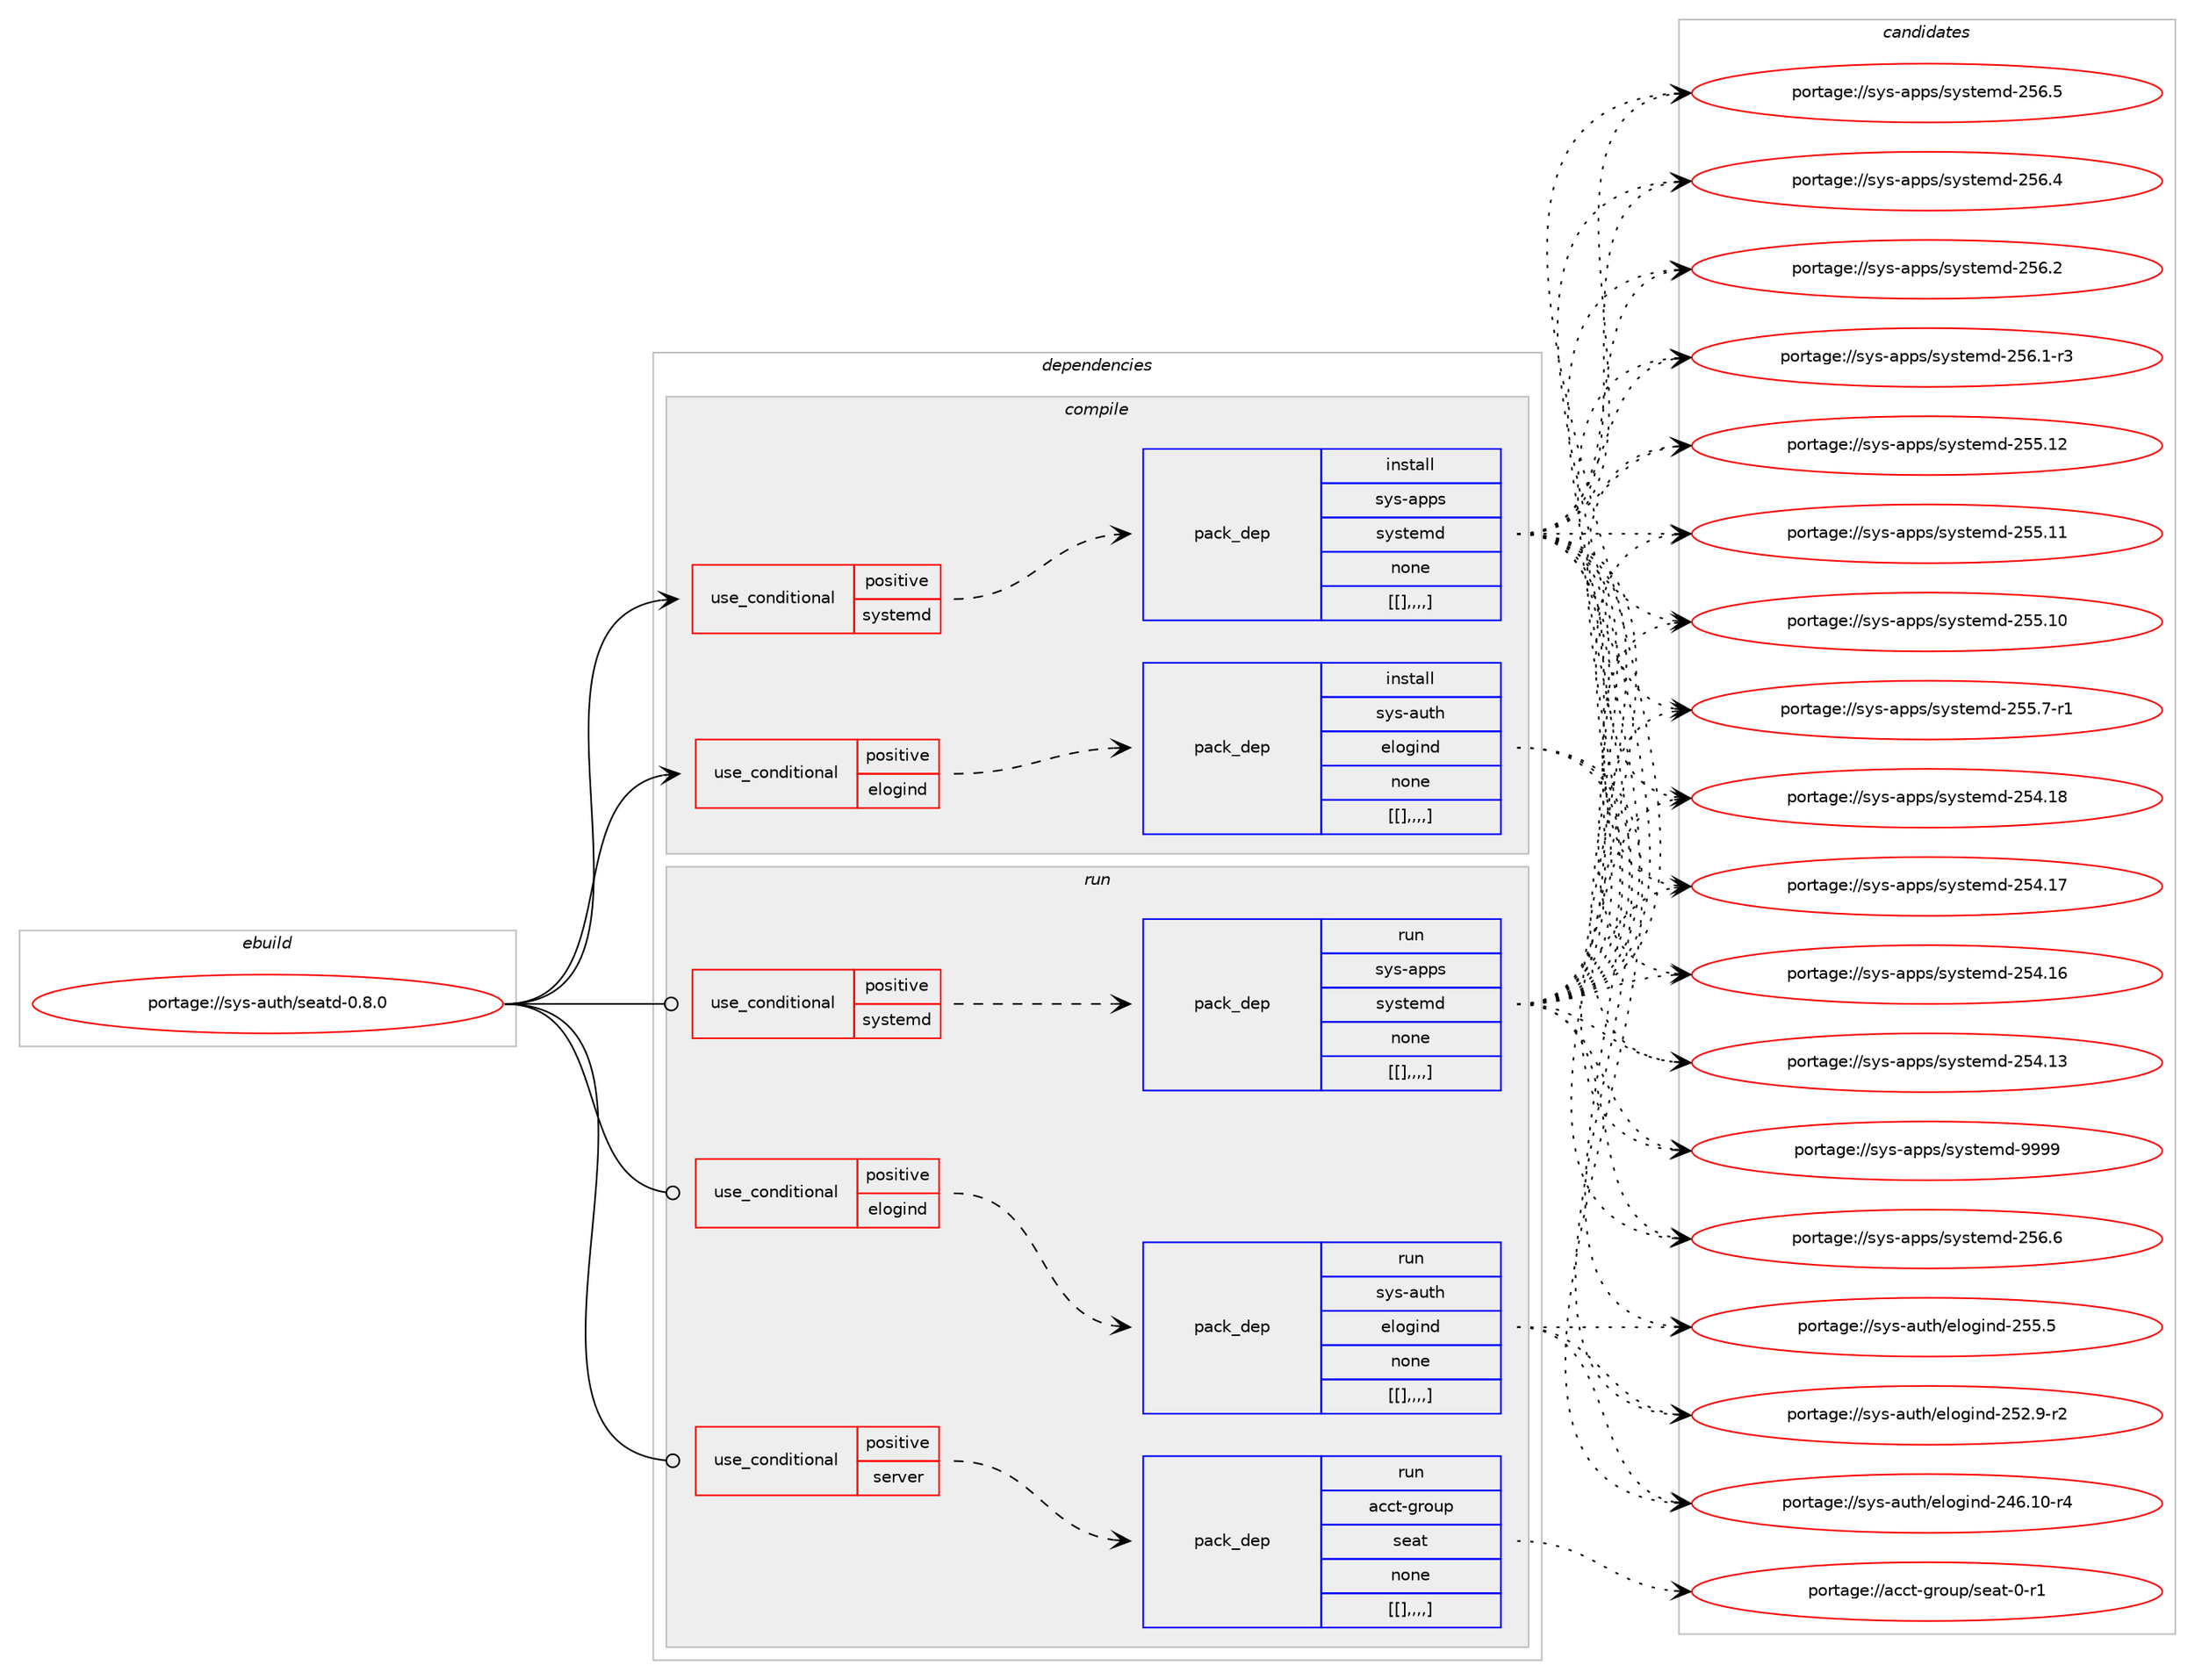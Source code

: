 digraph prolog {

# *************
# Graph options
# *************

newrank=true;
concentrate=true;
compound=true;
graph [rankdir=LR,fontname=Helvetica,fontsize=10,ranksep=1.5];#, ranksep=2.5, nodesep=0.2];
edge  [arrowhead=vee];
node  [fontname=Helvetica,fontsize=10];

# **********
# The ebuild
# **********

subgraph cluster_leftcol {
color=gray;
label=<<i>ebuild</i>>;
id [label="portage://sys-auth/seatd-0.8.0", color=red, width=4, href="../sys-auth/seatd-0.8.0.svg"];
}

# ****************
# The dependencies
# ****************

subgraph cluster_midcol {
color=gray;
label=<<i>dependencies</i>>;
subgraph cluster_compile {
fillcolor="#eeeeee";
style=filled;
label=<<i>compile</i>>;
subgraph cond117686 {
dependency438831 [label=<<TABLE BORDER="0" CELLBORDER="1" CELLSPACING="0" CELLPADDING="4"><TR><TD ROWSPAN="3" CELLPADDING="10">use_conditional</TD></TR><TR><TD>positive</TD></TR><TR><TD>elogind</TD></TR></TABLE>>, shape=none, color=red];
subgraph pack318192 {
dependency438832 [label=<<TABLE BORDER="0" CELLBORDER="1" CELLSPACING="0" CELLPADDING="4" WIDTH="220"><TR><TD ROWSPAN="6" CELLPADDING="30">pack_dep</TD></TR><TR><TD WIDTH="110">install</TD></TR><TR><TD>sys-auth</TD></TR><TR><TD>elogind</TD></TR><TR><TD>none</TD></TR><TR><TD>[[],,,,]</TD></TR></TABLE>>, shape=none, color=blue];
}
dependency438831:e -> dependency438832:w [weight=20,style="dashed",arrowhead="vee"];
}
id:e -> dependency438831:w [weight=20,style="solid",arrowhead="vee"];
subgraph cond117687 {
dependency438833 [label=<<TABLE BORDER="0" CELLBORDER="1" CELLSPACING="0" CELLPADDING="4"><TR><TD ROWSPAN="3" CELLPADDING="10">use_conditional</TD></TR><TR><TD>positive</TD></TR><TR><TD>systemd</TD></TR></TABLE>>, shape=none, color=red];
subgraph pack318193 {
dependency438834 [label=<<TABLE BORDER="0" CELLBORDER="1" CELLSPACING="0" CELLPADDING="4" WIDTH="220"><TR><TD ROWSPAN="6" CELLPADDING="30">pack_dep</TD></TR><TR><TD WIDTH="110">install</TD></TR><TR><TD>sys-apps</TD></TR><TR><TD>systemd</TD></TR><TR><TD>none</TD></TR><TR><TD>[[],,,,]</TD></TR></TABLE>>, shape=none, color=blue];
}
dependency438833:e -> dependency438834:w [weight=20,style="dashed",arrowhead="vee"];
}
id:e -> dependency438833:w [weight=20,style="solid",arrowhead="vee"];
}
subgraph cluster_compileandrun {
fillcolor="#eeeeee";
style=filled;
label=<<i>compile and run</i>>;
}
subgraph cluster_run {
fillcolor="#eeeeee";
style=filled;
label=<<i>run</i>>;
subgraph cond117688 {
dependency438835 [label=<<TABLE BORDER="0" CELLBORDER="1" CELLSPACING="0" CELLPADDING="4"><TR><TD ROWSPAN="3" CELLPADDING="10">use_conditional</TD></TR><TR><TD>positive</TD></TR><TR><TD>elogind</TD></TR></TABLE>>, shape=none, color=red];
subgraph pack318194 {
dependency438836 [label=<<TABLE BORDER="0" CELLBORDER="1" CELLSPACING="0" CELLPADDING="4" WIDTH="220"><TR><TD ROWSPAN="6" CELLPADDING="30">pack_dep</TD></TR><TR><TD WIDTH="110">run</TD></TR><TR><TD>sys-auth</TD></TR><TR><TD>elogind</TD></TR><TR><TD>none</TD></TR><TR><TD>[[],,,,]</TD></TR></TABLE>>, shape=none, color=blue];
}
dependency438835:e -> dependency438836:w [weight=20,style="dashed",arrowhead="vee"];
}
id:e -> dependency438835:w [weight=20,style="solid",arrowhead="odot"];
subgraph cond117689 {
dependency438837 [label=<<TABLE BORDER="0" CELLBORDER="1" CELLSPACING="0" CELLPADDING="4"><TR><TD ROWSPAN="3" CELLPADDING="10">use_conditional</TD></TR><TR><TD>positive</TD></TR><TR><TD>server</TD></TR></TABLE>>, shape=none, color=red];
subgraph pack318195 {
dependency438838 [label=<<TABLE BORDER="0" CELLBORDER="1" CELLSPACING="0" CELLPADDING="4" WIDTH="220"><TR><TD ROWSPAN="6" CELLPADDING="30">pack_dep</TD></TR><TR><TD WIDTH="110">run</TD></TR><TR><TD>acct-group</TD></TR><TR><TD>seat</TD></TR><TR><TD>none</TD></TR><TR><TD>[[],,,,]</TD></TR></TABLE>>, shape=none, color=blue];
}
dependency438837:e -> dependency438838:w [weight=20,style="dashed",arrowhead="vee"];
}
id:e -> dependency438837:w [weight=20,style="solid",arrowhead="odot"];
subgraph cond117690 {
dependency438839 [label=<<TABLE BORDER="0" CELLBORDER="1" CELLSPACING="0" CELLPADDING="4"><TR><TD ROWSPAN="3" CELLPADDING="10">use_conditional</TD></TR><TR><TD>positive</TD></TR><TR><TD>systemd</TD></TR></TABLE>>, shape=none, color=red];
subgraph pack318196 {
dependency438840 [label=<<TABLE BORDER="0" CELLBORDER="1" CELLSPACING="0" CELLPADDING="4" WIDTH="220"><TR><TD ROWSPAN="6" CELLPADDING="30">pack_dep</TD></TR><TR><TD WIDTH="110">run</TD></TR><TR><TD>sys-apps</TD></TR><TR><TD>systemd</TD></TR><TR><TD>none</TD></TR><TR><TD>[[],,,,]</TD></TR></TABLE>>, shape=none, color=blue];
}
dependency438839:e -> dependency438840:w [weight=20,style="dashed",arrowhead="vee"];
}
id:e -> dependency438839:w [weight=20,style="solid",arrowhead="odot"];
}
}

# **************
# The candidates
# **************

subgraph cluster_choices {
rank=same;
color=gray;
label=<<i>candidates</i>>;

subgraph choice318192 {
color=black;
nodesep=1;
choice115121115459711711610447101108111103105110100455053534653 [label="portage://sys-auth/elogind-255.5", color=red, width=4,href="../sys-auth/elogind-255.5.svg"];
choice1151211154597117116104471011081111031051101004550535046574511450 [label="portage://sys-auth/elogind-252.9-r2", color=red, width=4,href="../sys-auth/elogind-252.9-r2.svg"];
choice115121115459711711610447101108111103105110100455052544649484511452 [label="portage://sys-auth/elogind-246.10-r4", color=red, width=4,href="../sys-auth/elogind-246.10-r4.svg"];
dependency438832:e -> choice115121115459711711610447101108111103105110100455053534653:w [style=dotted,weight="100"];
dependency438832:e -> choice1151211154597117116104471011081111031051101004550535046574511450:w [style=dotted,weight="100"];
dependency438832:e -> choice115121115459711711610447101108111103105110100455052544649484511452:w [style=dotted,weight="100"];
}
subgraph choice318193 {
color=black;
nodesep=1;
choice1151211154597112112115471151211151161011091004557575757 [label="portage://sys-apps/systemd-9999", color=red, width=4,href="../sys-apps/systemd-9999.svg"];
choice115121115459711211211547115121115116101109100455053544654 [label="portage://sys-apps/systemd-256.6", color=red, width=4,href="../sys-apps/systemd-256.6.svg"];
choice115121115459711211211547115121115116101109100455053544653 [label="portage://sys-apps/systemd-256.5", color=red, width=4,href="../sys-apps/systemd-256.5.svg"];
choice115121115459711211211547115121115116101109100455053544652 [label="portage://sys-apps/systemd-256.4", color=red, width=4,href="../sys-apps/systemd-256.4.svg"];
choice115121115459711211211547115121115116101109100455053544650 [label="portage://sys-apps/systemd-256.2", color=red, width=4,href="../sys-apps/systemd-256.2.svg"];
choice1151211154597112112115471151211151161011091004550535446494511451 [label="portage://sys-apps/systemd-256.1-r3", color=red, width=4,href="../sys-apps/systemd-256.1-r3.svg"];
choice11512111545971121121154711512111511610110910045505353464950 [label="portage://sys-apps/systemd-255.12", color=red, width=4,href="../sys-apps/systemd-255.12.svg"];
choice11512111545971121121154711512111511610110910045505353464949 [label="portage://sys-apps/systemd-255.11", color=red, width=4,href="../sys-apps/systemd-255.11.svg"];
choice11512111545971121121154711512111511610110910045505353464948 [label="portage://sys-apps/systemd-255.10", color=red, width=4,href="../sys-apps/systemd-255.10.svg"];
choice1151211154597112112115471151211151161011091004550535346554511449 [label="portage://sys-apps/systemd-255.7-r1", color=red, width=4,href="../sys-apps/systemd-255.7-r1.svg"];
choice11512111545971121121154711512111511610110910045505352464956 [label="portage://sys-apps/systemd-254.18", color=red, width=4,href="../sys-apps/systemd-254.18.svg"];
choice11512111545971121121154711512111511610110910045505352464955 [label="portage://sys-apps/systemd-254.17", color=red, width=4,href="../sys-apps/systemd-254.17.svg"];
choice11512111545971121121154711512111511610110910045505352464954 [label="portage://sys-apps/systemd-254.16", color=red, width=4,href="../sys-apps/systemd-254.16.svg"];
choice11512111545971121121154711512111511610110910045505352464951 [label="portage://sys-apps/systemd-254.13", color=red, width=4,href="../sys-apps/systemd-254.13.svg"];
dependency438834:e -> choice1151211154597112112115471151211151161011091004557575757:w [style=dotted,weight="100"];
dependency438834:e -> choice115121115459711211211547115121115116101109100455053544654:w [style=dotted,weight="100"];
dependency438834:e -> choice115121115459711211211547115121115116101109100455053544653:w [style=dotted,weight="100"];
dependency438834:e -> choice115121115459711211211547115121115116101109100455053544652:w [style=dotted,weight="100"];
dependency438834:e -> choice115121115459711211211547115121115116101109100455053544650:w [style=dotted,weight="100"];
dependency438834:e -> choice1151211154597112112115471151211151161011091004550535446494511451:w [style=dotted,weight="100"];
dependency438834:e -> choice11512111545971121121154711512111511610110910045505353464950:w [style=dotted,weight="100"];
dependency438834:e -> choice11512111545971121121154711512111511610110910045505353464949:w [style=dotted,weight="100"];
dependency438834:e -> choice11512111545971121121154711512111511610110910045505353464948:w [style=dotted,weight="100"];
dependency438834:e -> choice1151211154597112112115471151211151161011091004550535346554511449:w [style=dotted,weight="100"];
dependency438834:e -> choice11512111545971121121154711512111511610110910045505352464956:w [style=dotted,weight="100"];
dependency438834:e -> choice11512111545971121121154711512111511610110910045505352464955:w [style=dotted,weight="100"];
dependency438834:e -> choice11512111545971121121154711512111511610110910045505352464954:w [style=dotted,weight="100"];
dependency438834:e -> choice11512111545971121121154711512111511610110910045505352464951:w [style=dotted,weight="100"];
}
subgraph choice318194 {
color=black;
nodesep=1;
choice115121115459711711610447101108111103105110100455053534653 [label="portage://sys-auth/elogind-255.5", color=red, width=4,href="../sys-auth/elogind-255.5.svg"];
choice1151211154597117116104471011081111031051101004550535046574511450 [label="portage://sys-auth/elogind-252.9-r2", color=red, width=4,href="../sys-auth/elogind-252.9-r2.svg"];
choice115121115459711711610447101108111103105110100455052544649484511452 [label="portage://sys-auth/elogind-246.10-r4", color=red, width=4,href="../sys-auth/elogind-246.10-r4.svg"];
dependency438836:e -> choice115121115459711711610447101108111103105110100455053534653:w [style=dotted,weight="100"];
dependency438836:e -> choice1151211154597117116104471011081111031051101004550535046574511450:w [style=dotted,weight="100"];
dependency438836:e -> choice115121115459711711610447101108111103105110100455052544649484511452:w [style=dotted,weight="100"];
}
subgraph choice318195 {
color=black;
nodesep=1;
choice97999911645103114111117112471151019711645484511449 [label="portage://acct-group/seat-0-r1", color=red, width=4,href="../acct-group/seat-0-r1.svg"];
dependency438838:e -> choice97999911645103114111117112471151019711645484511449:w [style=dotted,weight="100"];
}
subgraph choice318196 {
color=black;
nodesep=1;
choice1151211154597112112115471151211151161011091004557575757 [label="portage://sys-apps/systemd-9999", color=red, width=4,href="../sys-apps/systemd-9999.svg"];
choice115121115459711211211547115121115116101109100455053544654 [label="portage://sys-apps/systemd-256.6", color=red, width=4,href="../sys-apps/systemd-256.6.svg"];
choice115121115459711211211547115121115116101109100455053544653 [label="portage://sys-apps/systemd-256.5", color=red, width=4,href="../sys-apps/systemd-256.5.svg"];
choice115121115459711211211547115121115116101109100455053544652 [label="portage://sys-apps/systemd-256.4", color=red, width=4,href="../sys-apps/systemd-256.4.svg"];
choice115121115459711211211547115121115116101109100455053544650 [label="portage://sys-apps/systemd-256.2", color=red, width=4,href="../sys-apps/systemd-256.2.svg"];
choice1151211154597112112115471151211151161011091004550535446494511451 [label="portage://sys-apps/systemd-256.1-r3", color=red, width=4,href="../sys-apps/systemd-256.1-r3.svg"];
choice11512111545971121121154711512111511610110910045505353464950 [label="portage://sys-apps/systemd-255.12", color=red, width=4,href="../sys-apps/systemd-255.12.svg"];
choice11512111545971121121154711512111511610110910045505353464949 [label="portage://sys-apps/systemd-255.11", color=red, width=4,href="../sys-apps/systemd-255.11.svg"];
choice11512111545971121121154711512111511610110910045505353464948 [label="portage://sys-apps/systemd-255.10", color=red, width=4,href="../sys-apps/systemd-255.10.svg"];
choice1151211154597112112115471151211151161011091004550535346554511449 [label="portage://sys-apps/systemd-255.7-r1", color=red, width=4,href="../sys-apps/systemd-255.7-r1.svg"];
choice11512111545971121121154711512111511610110910045505352464956 [label="portage://sys-apps/systemd-254.18", color=red, width=4,href="../sys-apps/systemd-254.18.svg"];
choice11512111545971121121154711512111511610110910045505352464955 [label="portage://sys-apps/systemd-254.17", color=red, width=4,href="../sys-apps/systemd-254.17.svg"];
choice11512111545971121121154711512111511610110910045505352464954 [label="portage://sys-apps/systemd-254.16", color=red, width=4,href="../sys-apps/systemd-254.16.svg"];
choice11512111545971121121154711512111511610110910045505352464951 [label="portage://sys-apps/systemd-254.13", color=red, width=4,href="../sys-apps/systemd-254.13.svg"];
dependency438840:e -> choice1151211154597112112115471151211151161011091004557575757:w [style=dotted,weight="100"];
dependency438840:e -> choice115121115459711211211547115121115116101109100455053544654:w [style=dotted,weight="100"];
dependency438840:e -> choice115121115459711211211547115121115116101109100455053544653:w [style=dotted,weight="100"];
dependency438840:e -> choice115121115459711211211547115121115116101109100455053544652:w [style=dotted,weight="100"];
dependency438840:e -> choice115121115459711211211547115121115116101109100455053544650:w [style=dotted,weight="100"];
dependency438840:e -> choice1151211154597112112115471151211151161011091004550535446494511451:w [style=dotted,weight="100"];
dependency438840:e -> choice11512111545971121121154711512111511610110910045505353464950:w [style=dotted,weight="100"];
dependency438840:e -> choice11512111545971121121154711512111511610110910045505353464949:w [style=dotted,weight="100"];
dependency438840:e -> choice11512111545971121121154711512111511610110910045505353464948:w [style=dotted,weight="100"];
dependency438840:e -> choice1151211154597112112115471151211151161011091004550535346554511449:w [style=dotted,weight="100"];
dependency438840:e -> choice11512111545971121121154711512111511610110910045505352464956:w [style=dotted,weight="100"];
dependency438840:e -> choice11512111545971121121154711512111511610110910045505352464955:w [style=dotted,weight="100"];
dependency438840:e -> choice11512111545971121121154711512111511610110910045505352464954:w [style=dotted,weight="100"];
dependency438840:e -> choice11512111545971121121154711512111511610110910045505352464951:w [style=dotted,weight="100"];
}
}

}
